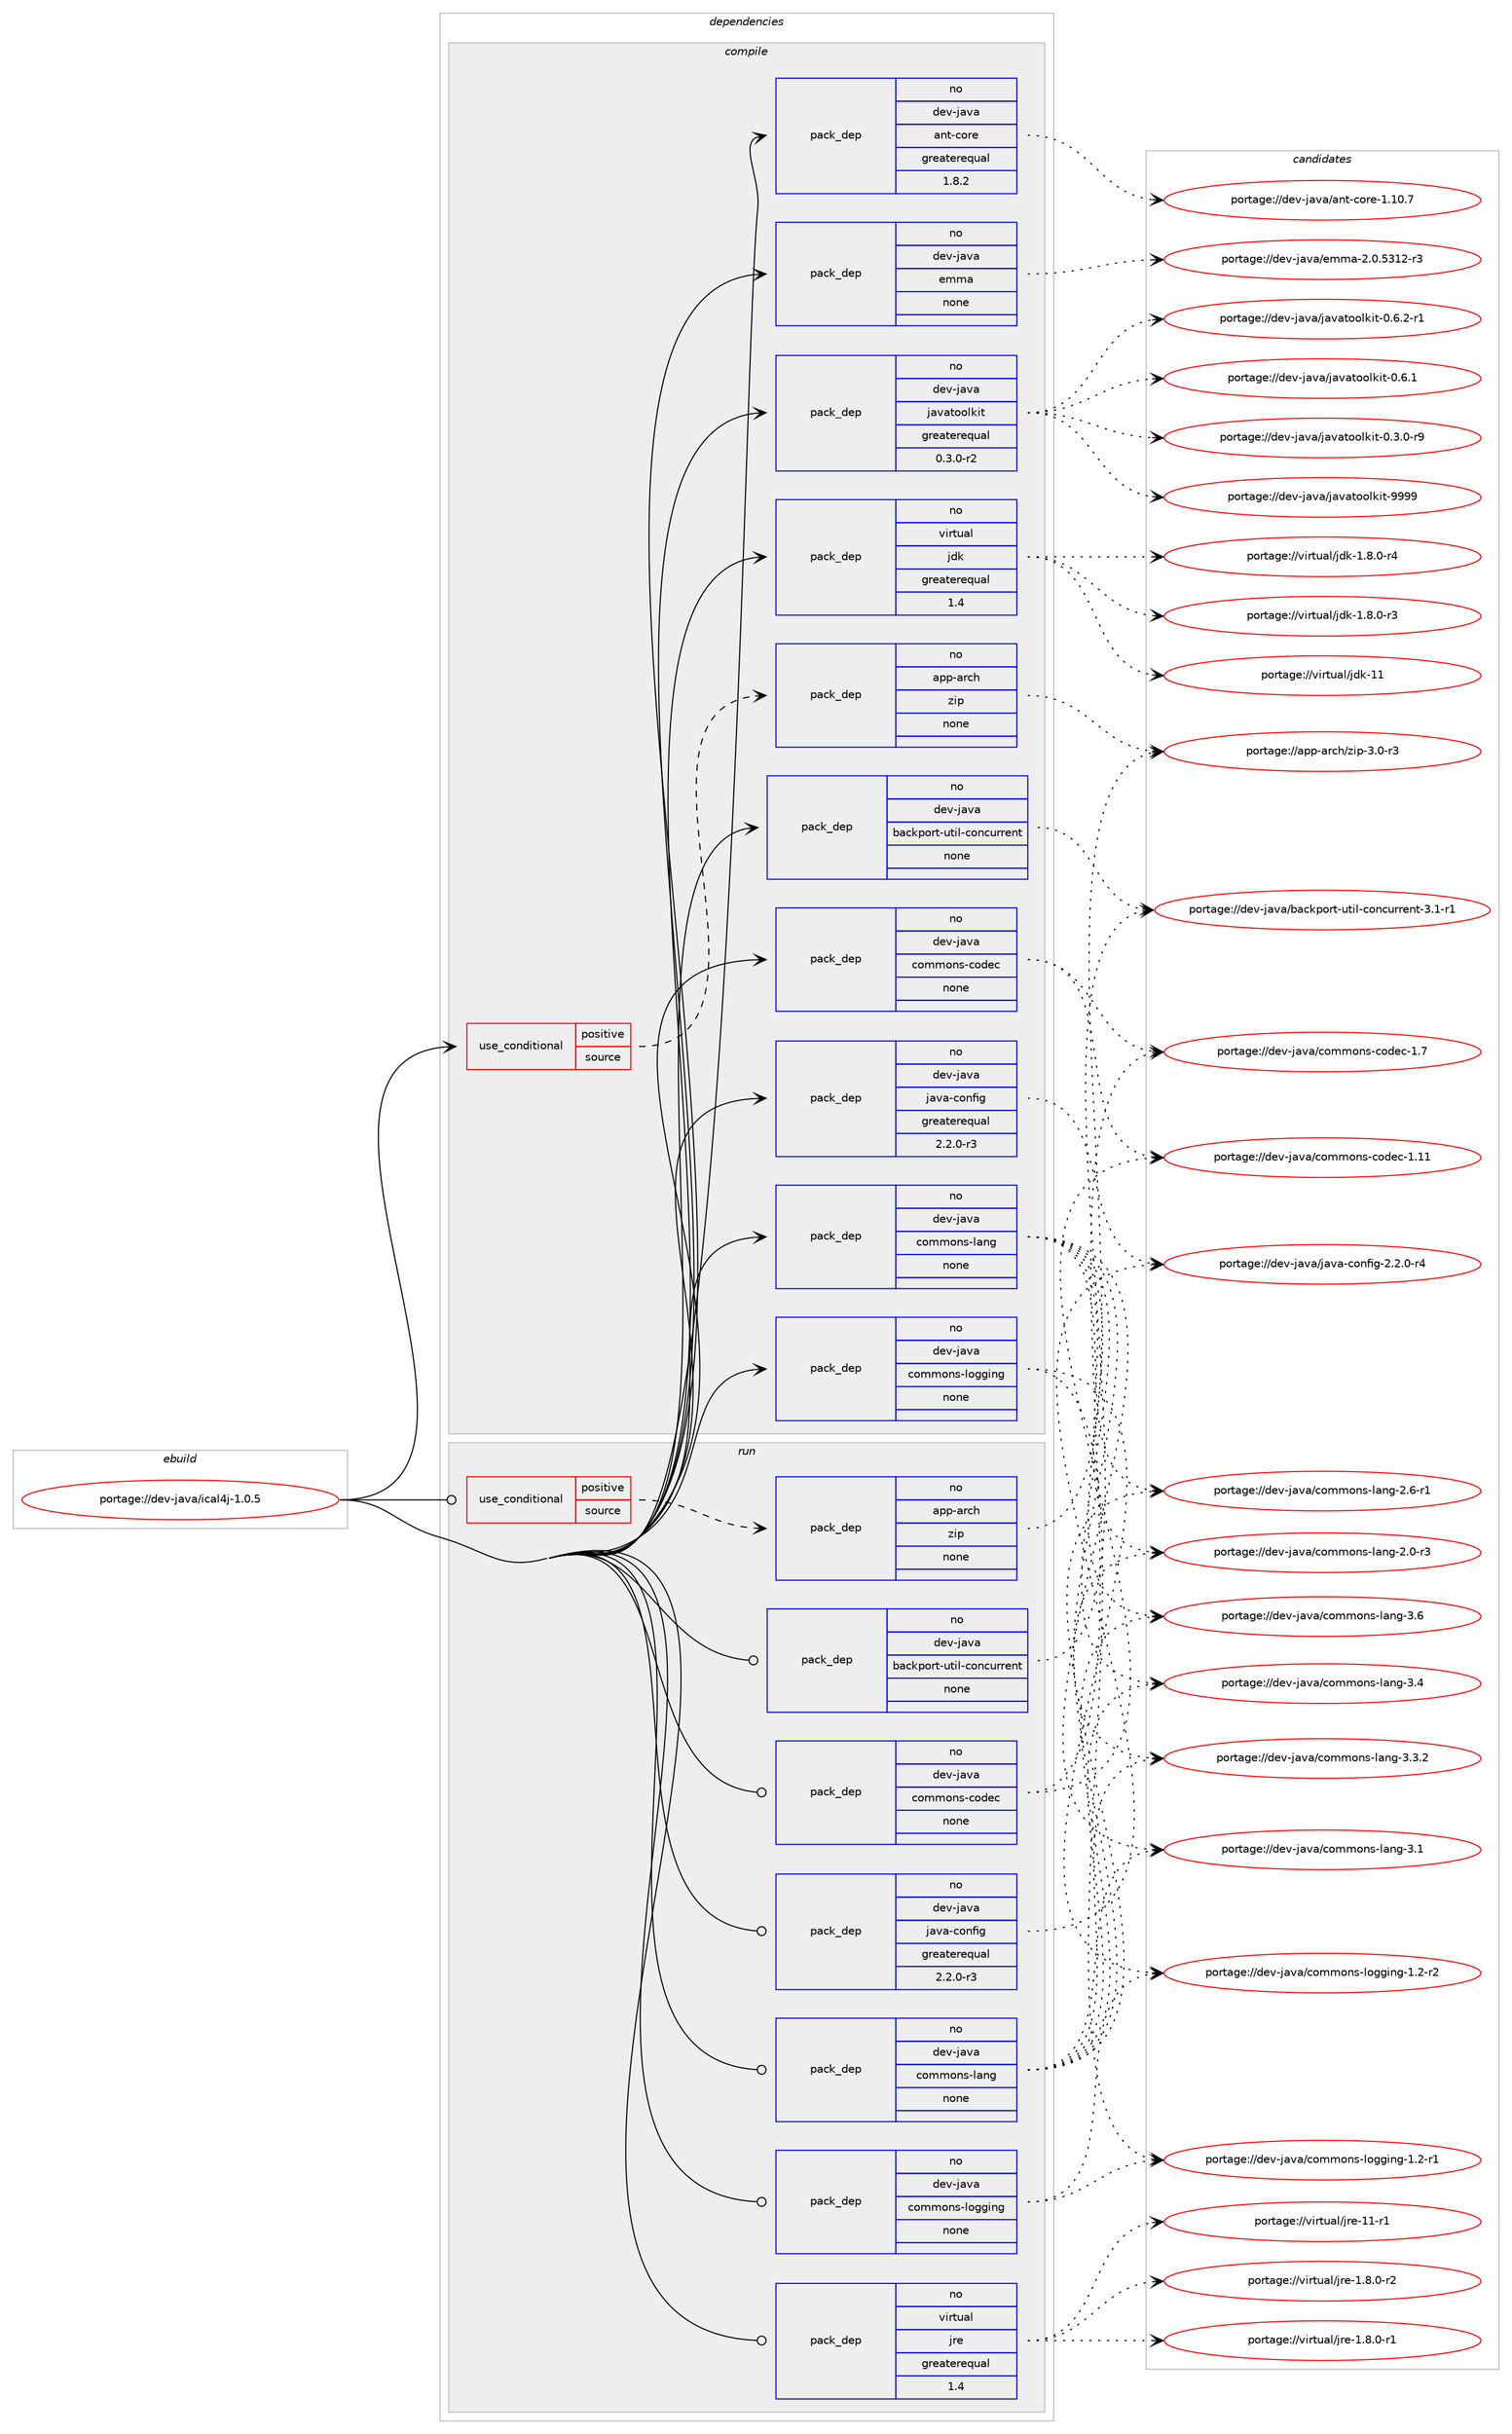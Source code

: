 digraph prolog {

# *************
# Graph options
# *************

newrank=true;
concentrate=true;
compound=true;
graph [rankdir=LR,fontname=Helvetica,fontsize=10,ranksep=1.5];#, ranksep=2.5, nodesep=0.2];
edge  [arrowhead=vee];
node  [fontname=Helvetica,fontsize=10];

# **********
# The ebuild
# **********

subgraph cluster_leftcol {
color=gray;
label=<<i>ebuild</i>>;
id [label="portage://dev-java/ical4j-1.0.5", color=red, width=4, href="../dev-java/ical4j-1.0.5.svg"];
}

# ****************
# The dependencies
# ****************

subgraph cluster_midcol {
color=gray;
label=<<i>dependencies</i>>;
subgraph cluster_compile {
fillcolor="#eeeeee";
style=filled;
label=<<i>compile</i>>;
subgraph cond130108 {
dependency531134 [label=<<TABLE BORDER="0" CELLBORDER="1" CELLSPACING="0" CELLPADDING="4"><TR><TD ROWSPAN="3" CELLPADDING="10">use_conditional</TD></TR><TR><TD>positive</TD></TR><TR><TD>source</TD></TR></TABLE>>, shape=none, color=red];
subgraph pack395407 {
dependency531135 [label=<<TABLE BORDER="0" CELLBORDER="1" CELLSPACING="0" CELLPADDING="4" WIDTH="220"><TR><TD ROWSPAN="6" CELLPADDING="30">pack_dep</TD></TR><TR><TD WIDTH="110">no</TD></TR><TR><TD>app-arch</TD></TR><TR><TD>zip</TD></TR><TR><TD>none</TD></TR><TR><TD></TD></TR></TABLE>>, shape=none, color=blue];
}
dependency531134:e -> dependency531135:w [weight=20,style="dashed",arrowhead="vee"];
}
id:e -> dependency531134:w [weight=20,style="solid",arrowhead="vee"];
subgraph pack395408 {
dependency531136 [label=<<TABLE BORDER="0" CELLBORDER="1" CELLSPACING="0" CELLPADDING="4" WIDTH="220"><TR><TD ROWSPAN="6" CELLPADDING="30">pack_dep</TD></TR><TR><TD WIDTH="110">no</TD></TR><TR><TD>dev-java</TD></TR><TR><TD>ant-core</TD></TR><TR><TD>greaterequal</TD></TR><TR><TD>1.8.2</TD></TR></TABLE>>, shape=none, color=blue];
}
id:e -> dependency531136:w [weight=20,style="solid",arrowhead="vee"];
subgraph pack395409 {
dependency531137 [label=<<TABLE BORDER="0" CELLBORDER="1" CELLSPACING="0" CELLPADDING="4" WIDTH="220"><TR><TD ROWSPAN="6" CELLPADDING="30">pack_dep</TD></TR><TR><TD WIDTH="110">no</TD></TR><TR><TD>dev-java</TD></TR><TR><TD>backport-util-concurrent</TD></TR><TR><TD>none</TD></TR><TR><TD></TD></TR></TABLE>>, shape=none, color=blue];
}
id:e -> dependency531137:w [weight=20,style="solid",arrowhead="vee"];
subgraph pack395410 {
dependency531138 [label=<<TABLE BORDER="0" CELLBORDER="1" CELLSPACING="0" CELLPADDING="4" WIDTH="220"><TR><TD ROWSPAN="6" CELLPADDING="30">pack_dep</TD></TR><TR><TD WIDTH="110">no</TD></TR><TR><TD>dev-java</TD></TR><TR><TD>commons-codec</TD></TR><TR><TD>none</TD></TR><TR><TD></TD></TR></TABLE>>, shape=none, color=blue];
}
id:e -> dependency531138:w [weight=20,style="solid",arrowhead="vee"];
subgraph pack395411 {
dependency531139 [label=<<TABLE BORDER="0" CELLBORDER="1" CELLSPACING="0" CELLPADDING="4" WIDTH="220"><TR><TD ROWSPAN="6" CELLPADDING="30">pack_dep</TD></TR><TR><TD WIDTH="110">no</TD></TR><TR><TD>dev-java</TD></TR><TR><TD>commons-lang</TD></TR><TR><TD>none</TD></TR><TR><TD></TD></TR></TABLE>>, shape=none, color=blue];
}
id:e -> dependency531139:w [weight=20,style="solid",arrowhead="vee"];
subgraph pack395412 {
dependency531140 [label=<<TABLE BORDER="0" CELLBORDER="1" CELLSPACING="0" CELLPADDING="4" WIDTH="220"><TR><TD ROWSPAN="6" CELLPADDING="30">pack_dep</TD></TR><TR><TD WIDTH="110">no</TD></TR><TR><TD>dev-java</TD></TR><TR><TD>commons-logging</TD></TR><TR><TD>none</TD></TR><TR><TD></TD></TR></TABLE>>, shape=none, color=blue];
}
id:e -> dependency531140:w [weight=20,style="solid",arrowhead="vee"];
subgraph pack395413 {
dependency531141 [label=<<TABLE BORDER="0" CELLBORDER="1" CELLSPACING="0" CELLPADDING="4" WIDTH="220"><TR><TD ROWSPAN="6" CELLPADDING="30">pack_dep</TD></TR><TR><TD WIDTH="110">no</TD></TR><TR><TD>dev-java</TD></TR><TR><TD>emma</TD></TR><TR><TD>none</TD></TR><TR><TD></TD></TR></TABLE>>, shape=none, color=blue];
}
id:e -> dependency531141:w [weight=20,style="solid",arrowhead="vee"];
subgraph pack395414 {
dependency531142 [label=<<TABLE BORDER="0" CELLBORDER="1" CELLSPACING="0" CELLPADDING="4" WIDTH="220"><TR><TD ROWSPAN="6" CELLPADDING="30">pack_dep</TD></TR><TR><TD WIDTH="110">no</TD></TR><TR><TD>dev-java</TD></TR><TR><TD>java-config</TD></TR><TR><TD>greaterequal</TD></TR><TR><TD>2.2.0-r3</TD></TR></TABLE>>, shape=none, color=blue];
}
id:e -> dependency531142:w [weight=20,style="solid",arrowhead="vee"];
subgraph pack395415 {
dependency531143 [label=<<TABLE BORDER="0" CELLBORDER="1" CELLSPACING="0" CELLPADDING="4" WIDTH="220"><TR><TD ROWSPAN="6" CELLPADDING="30">pack_dep</TD></TR><TR><TD WIDTH="110">no</TD></TR><TR><TD>dev-java</TD></TR><TR><TD>javatoolkit</TD></TR><TR><TD>greaterequal</TD></TR><TR><TD>0.3.0-r2</TD></TR></TABLE>>, shape=none, color=blue];
}
id:e -> dependency531143:w [weight=20,style="solid",arrowhead="vee"];
subgraph pack395416 {
dependency531144 [label=<<TABLE BORDER="0" CELLBORDER="1" CELLSPACING="0" CELLPADDING="4" WIDTH="220"><TR><TD ROWSPAN="6" CELLPADDING="30">pack_dep</TD></TR><TR><TD WIDTH="110">no</TD></TR><TR><TD>virtual</TD></TR><TR><TD>jdk</TD></TR><TR><TD>greaterequal</TD></TR><TR><TD>1.4</TD></TR></TABLE>>, shape=none, color=blue];
}
id:e -> dependency531144:w [weight=20,style="solid",arrowhead="vee"];
}
subgraph cluster_compileandrun {
fillcolor="#eeeeee";
style=filled;
label=<<i>compile and run</i>>;
}
subgraph cluster_run {
fillcolor="#eeeeee";
style=filled;
label=<<i>run</i>>;
subgraph cond130109 {
dependency531145 [label=<<TABLE BORDER="0" CELLBORDER="1" CELLSPACING="0" CELLPADDING="4"><TR><TD ROWSPAN="3" CELLPADDING="10">use_conditional</TD></TR><TR><TD>positive</TD></TR><TR><TD>source</TD></TR></TABLE>>, shape=none, color=red];
subgraph pack395417 {
dependency531146 [label=<<TABLE BORDER="0" CELLBORDER="1" CELLSPACING="0" CELLPADDING="4" WIDTH="220"><TR><TD ROWSPAN="6" CELLPADDING="30">pack_dep</TD></TR><TR><TD WIDTH="110">no</TD></TR><TR><TD>app-arch</TD></TR><TR><TD>zip</TD></TR><TR><TD>none</TD></TR><TR><TD></TD></TR></TABLE>>, shape=none, color=blue];
}
dependency531145:e -> dependency531146:w [weight=20,style="dashed",arrowhead="vee"];
}
id:e -> dependency531145:w [weight=20,style="solid",arrowhead="odot"];
subgraph pack395418 {
dependency531147 [label=<<TABLE BORDER="0" CELLBORDER="1" CELLSPACING="0" CELLPADDING="4" WIDTH="220"><TR><TD ROWSPAN="6" CELLPADDING="30">pack_dep</TD></TR><TR><TD WIDTH="110">no</TD></TR><TR><TD>dev-java</TD></TR><TR><TD>backport-util-concurrent</TD></TR><TR><TD>none</TD></TR><TR><TD></TD></TR></TABLE>>, shape=none, color=blue];
}
id:e -> dependency531147:w [weight=20,style="solid",arrowhead="odot"];
subgraph pack395419 {
dependency531148 [label=<<TABLE BORDER="0" CELLBORDER="1" CELLSPACING="0" CELLPADDING="4" WIDTH="220"><TR><TD ROWSPAN="6" CELLPADDING="30">pack_dep</TD></TR><TR><TD WIDTH="110">no</TD></TR><TR><TD>dev-java</TD></TR><TR><TD>commons-codec</TD></TR><TR><TD>none</TD></TR><TR><TD></TD></TR></TABLE>>, shape=none, color=blue];
}
id:e -> dependency531148:w [weight=20,style="solid",arrowhead="odot"];
subgraph pack395420 {
dependency531149 [label=<<TABLE BORDER="0" CELLBORDER="1" CELLSPACING="0" CELLPADDING="4" WIDTH="220"><TR><TD ROWSPAN="6" CELLPADDING="30">pack_dep</TD></TR><TR><TD WIDTH="110">no</TD></TR><TR><TD>dev-java</TD></TR><TR><TD>commons-lang</TD></TR><TR><TD>none</TD></TR><TR><TD></TD></TR></TABLE>>, shape=none, color=blue];
}
id:e -> dependency531149:w [weight=20,style="solid",arrowhead="odot"];
subgraph pack395421 {
dependency531150 [label=<<TABLE BORDER="0" CELLBORDER="1" CELLSPACING="0" CELLPADDING="4" WIDTH="220"><TR><TD ROWSPAN="6" CELLPADDING="30">pack_dep</TD></TR><TR><TD WIDTH="110">no</TD></TR><TR><TD>dev-java</TD></TR><TR><TD>commons-logging</TD></TR><TR><TD>none</TD></TR><TR><TD></TD></TR></TABLE>>, shape=none, color=blue];
}
id:e -> dependency531150:w [weight=20,style="solid",arrowhead="odot"];
subgraph pack395422 {
dependency531151 [label=<<TABLE BORDER="0" CELLBORDER="1" CELLSPACING="0" CELLPADDING="4" WIDTH="220"><TR><TD ROWSPAN="6" CELLPADDING="30">pack_dep</TD></TR><TR><TD WIDTH="110">no</TD></TR><TR><TD>dev-java</TD></TR><TR><TD>java-config</TD></TR><TR><TD>greaterequal</TD></TR><TR><TD>2.2.0-r3</TD></TR></TABLE>>, shape=none, color=blue];
}
id:e -> dependency531151:w [weight=20,style="solid",arrowhead="odot"];
subgraph pack395423 {
dependency531152 [label=<<TABLE BORDER="0" CELLBORDER="1" CELLSPACING="0" CELLPADDING="4" WIDTH="220"><TR><TD ROWSPAN="6" CELLPADDING="30">pack_dep</TD></TR><TR><TD WIDTH="110">no</TD></TR><TR><TD>virtual</TD></TR><TR><TD>jre</TD></TR><TR><TD>greaterequal</TD></TR><TR><TD>1.4</TD></TR></TABLE>>, shape=none, color=blue];
}
id:e -> dependency531152:w [weight=20,style="solid",arrowhead="odot"];
}
}

# **************
# The candidates
# **************

subgraph cluster_choices {
rank=same;
color=gray;
label=<<i>candidates</i>>;

subgraph choice395407 {
color=black;
nodesep=1;
choice9711211245971149910447122105112455146484511451 [label="portage://app-arch/zip-3.0-r3", color=red, width=4,href="../app-arch/zip-3.0-r3.svg"];
dependency531135:e -> choice9711211245971149910447122105112455146484511451:w [style=dotted,weight="100"];
}
subgraph choice395408 {
color=black;
nodesep=1;
choice1001011184510697118974797110116459911111410145494649484655 [label="portage://dev-java/ant-core-1.10.7", color=red, width=4,href="../dev-java/ant-core-1.10.7.svg"];
dependency531136:e -> choice1001011184510697118974797110116459911111410145494649484655:w [style=dotted,weight="100"];
}
subgraph choice395409 {
color=black;
nodesep=1;
choice1001011184510697118974798979910711211111411645117116105108459911111099117114114101110116455146494511449 [label="portage://dev-java/backport-util-concurrent-3.1-r1", color=red, width=4,href="../dev-java/backport-util-concurrent-3.1-r1.svg"];
dependency531137:e -> choice1001011184510697118974798979910711211111411645117116105108459911111099117114114101110116455146494511449:w [style=dotted,weight="100"];
}
subgraph choice395410 {
color=black;
nodesep=1;
choice100101118451069711897479911110910911111011545991111001019945494655 [label="portage://dev-java/commons-codec-1.7", color=red, width=4,href="../dev-java/commons-codec-1.7.svg"];
choice10010111845106971189747991111091091111101154599111100101994549464949 [label="portage://dev-java/commons-codec-1.11", color=red, width=4,href="../dev-java/commons-codec-1.11.svg"];
dependency531138:e -> choice100101118451069711897479911110910911111011545991111001019945494655:w [style=dotted,weight="100"];
dependency531138:e -> choice10010111845106971189747991111091091111101154599111100101994549464949:w [style=dotted,weight="100"];
}
subgraph choice395411 {
color=black;
nodesep=1;
choice1001011184510697118974799111109109111110115451089711010345514654 [label="portage://dev-java/commons-lang-3.6", color=red, width=4,href="../dev-java/commons-lang-3.6.svg"];
choice1001011184510697118974799111109109111110115451089711010345514652 [label="portage://dev-java/commons-lang-3.4", color=red, width=4,href="../dev-java/commons-lang-3.4.svg"];
choice10010111845106971189747991111091091111101154510897110103455146514650 [label="portage://dev-java/commons-lang-3.3.2", color=red, width=4,href="../dev-java/commons-lang-3.3.2.svg"];
choice1001011184510697118974799111109109111110115451089711010345514649 [label="portage://dev-java/commons-lang-3.1", color=red, width=4,href="../dev-java/commons-lang-3.1.svg"];
choice10010111845106971189747991111091091111101154510897110103455046544511449 [label="portage://dev-java/commons-lang-2.6-r1", color=red, width=4,href="../dev-java/commons-lang-2.6-r1.svg"];
choice10010111845106971189747991111091091111101154510897110103455046484511451 [label="portage://dev-java/commons-lang-2.0-r3", color=red, width=4,href="../dev-java/commons-lang-2.0-r3.svg"];
dependency531139:e -> choice1001011184510697118974799111109109111110115451089711010345514654:w [style=dotted,weight="100"];
dependency531139:e -> choice1001011184510697118974799111109109111110115451089711010345514652:w [style=dotted,weight="100"];
dependency531139:e -> choice10010111845106971189747991111091091111101154510897110103455146514650:w [style=dotted,weight="100"];
dependency531139:e -> choice1001011184510697118974799111109109111110115451089711010345514649:w [style=dotted,weight="100"];
dependency531139:e -> choice10010111845106971189747991111091091111101154510897110103455046544511449:w [style=dotted,weight="100"];
dependency531139:e -> choice10010111845106971189747991111091091111101154510897110103455046484511451:w [style=dotted,weight="100"];
}
subgraph choice395412 {
color=black;
nodesep=1;
choice100101118451069711897479911110910911111011545108111103103105110103454946504511450 [label="portage://dev-java/commons-logging-1.2-r2", color=red, width=4,href="../dev-java/commons-logging-1.2-r2.svg"];
choice100101118451069711897479911110910911111011545108111103103105110103454946504511449 [label="portage://dev-java/commons-logging-1.2-r1", color=red, width=4,href="../dev-java/commons-logging-1.2-r1.svg"];
dependency531140:e -> choice100101118451069711897479911110910911111011545108111103103105110103454946504511450:w [style=dotted,weight="100"];
dependency531140:e -> choice100101118451069711897479911110910911111011545108111103103105110103454946504511449:w [style=dotted,weight="100"];
}
subgraph choice395413 {
color=black;
nodesep=1;
choice10010111845106971189747101109109974550464846535149504511451 [label="portage://dev-java/emma-2.0.5312-r3", color=red, width=4,href="../dev-java/emma-2.0.5312-r3.svg"];
dependency531141:e -> choice10010111845106971189747101109109974550464846535149504511451:w [style=dotted,weight="100"];
}
subgraph choice395414 {
color=black;
nodesep=1;
choice10010111845106971189747106971189745991111101021051034550465046484511452 [label="portage://dev-java/java-config-2.2.0-r4", color=red, width=4,href="../dev-java/java-config-2.2.0-r4.svg"];
dependency531142:e -> choice10010111845106971189747106971189745991111101021051034550465046484511452:w [style=dotted,weight="100"];
}
subgraph choice395415 {
color=black;
nodesep=1;
choice1001011184510697118974710697118971161111111081071051164557575757 [label="portage://dev-java/javatoolkit-9999", color=red, width=4,href="../dev-java/javatoolkit-9999.svg"];
choice1001011184510697118974710697118971161111111081071051164548465446504511449 [label="portage://dev-java/javatoolkit-0.6.2-r1", color=red, width=4,href="../dev-java/javatoolkit-0.6.2-r1.svg"];
choice100101118451069711897471069711897116111111108107105116454846544649 [label="portage://dev-java/javatoolkit-0.6.1", color=red, width=4,href="../dev-java/javatoolkit-0.6.1.svg"];
choice1001011184510697118974710697118971161111111081071051164548465146484511457 [label="portage://dev-java/javatoolkit-0.3.0-r9", color=red, width=4,href="../dev-java/javatoolkit-0.3.0-r9.svg"];
dependency531143:e -> choice1001011184510697118974710697118971161111111081071051164557575757:w [style=dotted,weight="100"];
dependency531143:e -> choice1001011184510697118974710697118971161111111081071051164548465446504511449:w [style=dotted,weight="100"];
dependency531143:e -> choice100101118451069711897471069711897116111111108107105116454846544649:w [style=dotted,weight="100"];
dependency531143:e -> choice1001011184510697118974710697118971161111111081071051164548465146484511457:w [style=dotted,weight="100"];
}
subgraph choice395416 {
color=black;
nodesep=1;
choice1181051141161179710847106100107454949 [label="portage://virtual/jdk-11", color=red, width=4,href="../virtual/jdk-11.svg"];
choice11810511411611797108471061001074549465646484511452 [label="portage://virtual/jdk-1.8.0-r4", color=red, width=4,href="../virtual/jdk-1.8.0-r4.svg"];
choice11810511411611797108471061001074549465646484511451 [label="portage://virtual/jdk-1.8.0-r3", color=red, width=4,href="../virtual/jdk-1.8.0-r3.svg"];
dependency531144:e -> choice1181051141161179710847106100107454949:w [style=dotted,weight="100"];
dependency531144:e -> choice11810511411611797108471061001074549465646484511452:w [style=dotted,weight="100"];
dependency531144:e -> choice11810511411611797108471061001074549465646484511451:w [style=dotted,weight="100"];
}
subgraph choice395417 {
color=black;
nodesep=1;
choice9711211245971149910447122105112455146484511451 [label="portage://app-arch/zip-3.0-r3", color=red, width=4,href="../app-arch/zip-3.0-r3.svg"];
dependency531146:e -> choice9711211245971149910447122105112455146484511451:w [style=dotted,weight="100"];
}
subgraph choice395418 {
color=black;
nodesep=1;
choice1001011184510697118974798979910711211111411645117116105108459911111099117114114101110116455146494511449 [label="portage://dev-java/backport-util-concurrent-3.1-r1", color=red, width=4,href="../dev-java/backport-util-concurrent-3.1-r1.svg"];
dependency531147:e -> choice1001011184510697118974798979910711211111411645117116105108459911111099117114114101110116455146494511449:w [style=dotted,weight="100"];
}
subgraph choice395419 {
color=black;
nodesep=1;
choice100101118451069711897479911110910911111011545991111001019945494655 [label="portage://dev-java/commons-codec-1.7", color=red, width=4,href="../dev-java/commons-codec-1.7.svg"];
choice10010111845106971189747991111091091111101154599111100101994549464949 [label="portage://dev-java/commons-codec-1.11", color=red, width=4,href="../dev-java/commons-codec-1.11.svg"];
dependency531148:e -> choice100101118451069711897479911110910911111011545991111001019945494655:w [style=dotted,weight="100"];
dependency531148:e -> choice10010111845106971189747991111091091111101154599111100101994549464949:w [style=dotted,weight="100"];
}
subgraph choice395420 {
color=black;
nodesep=1;
choice1001011184510697118974799111109109111110115451089711010345514654 [label="portage://dev-java/commons-lang-3.6", color=red, width=4,href="../dev-java/commons-lang-3.6.svg"];
choice1001011184510697118974799111109109111110115451089711010345514652 [label="portage://dev-java/commons-lang-3.4", color=red, width=4,href="../dev-java/commons-lang-3.4.svg"];
choice10010111845106971189747991111091091111101154510897110103455146514650 [label="portage://dev-java/commons-lang-3.3.2", color=red, width=4,href="../dev-java/commons-lang-3.3.2.svg"];
choice1001011184510697118974799111109109111110115451089711010345514649 [label="portage://dev-java/commons-lang-3.1", color=red, width=4,href="../dev-java/commons-lang-3.1.svg"];
choice10010111845106971189747991111091091111101154510897110103455046544511449 [label="portage://dev-java/commons-lang-2.6-r1", color=red, width=4,href="../dev-java/commons-lang-2.6-r1.svg"];
choice10010111845106971189747991111091091111101154510897110103455046484511451 [label="portage://dev-java/commons-lang-2.0-r3", color=red, width=4,href="../dev-java/commons-lang-2.0-r3.svg"];
dependency531149:e -> choice1001011184510697118974799111109109111110115451089711010345514654:w [style=dotted,weight="100"];
dependency531149:e -> choice1001011184510697118974799111109109111110115451089711010345514652:w [style=dotted,weight="100"];
dependency531149:e -> choice10010111845106971189747991111091091111101154510897110103455146514650:w [style=dotted,weight="100"];
dependency531149:e -> choice1001011184510697118974799111109109111110115451089711010345514649:w [style=dotted,weight="100"];
dependency531149:e -> choice10010111845106971189747991111091091111101154510897110103455046544511449:w [style=dotted,weight="100"];
dependency531149:e -> choice10010111845106971189747991111091091111101154510897110103455046484511451:w [style=dotted,weight="100"];
}
subgraph choice395421 {
color=black;
nodesep=1;
choice100101118451069711897479911110910911111011545108111103103105110103454946504511450 [label="portage://dev-java/commons-logging-1.2-r2", color=red, width=4,href="../dev-java/commons-logging-1.2-r2.svg"];
choice100101118451069711897479911110910911111011545108111103103105110103454946504511449 [label="portage://dev-java/commons-logging-1.2-r1", color=red, width=4,href="../dev-java/commons-logging-1.2-r1.svg"];
dependency531150:e -> choice100101118451069711897479911110910911111011545108111103103105110103454946504511450:w [style=dotted,weight="100"];
dependency531150:e -> choice100101118451069711897479911110910911111011545108111103103105110103454946504511449:w [style=dotted,weight="100"];
}
subgraph choice395422 {
color=black;
nodesep=1;
choice10010111845106971189747106971189745991111101021051034550465046484511452 [label="portage://dev-java/java-config-2.2.0-r4", color=red, width=4,href="../dev-java/java-config-2.2.0-r4.svg"];
dependency531151:e -> choice10010111845106971189747106971189745991111101021051034550465046484511452:w [style=dotted,weight="100"];
}
subgraph choice395423 {
color=black;
nodesep=1;
choice11810511411611797108471061141014549494511449 [label="portage://virtual/jre-11-r1", color=red, width=4,href="../virtual/jre-11-r1.svg"];
choice11810511411611797108471061141014549465646484511450 [label="portage://virtual/jre-1.8.0-r2", color=red, width=4,href="../virtual/jre-1.8.0-r2.svg"];
choice11810511411611797108471061141014549465646484511449 [label="portage://virtual/jre-1.8.0-r1", color=red, width=4,href="../virtual/jre-1.8.0-r1.svg"];
dependency531152:e -> choice11810511411611797108471061141014549494511449:w [style=dotted,weight="100"];
dependency531152:e -> choice11810511411611797108471061141014549465646484511450:w [style=dotted,weight="100"];
dependency531152:e -> choice11810511411611797108471061141014549465646484511449:w [style=dotted,weight="100"];
}
}

}
